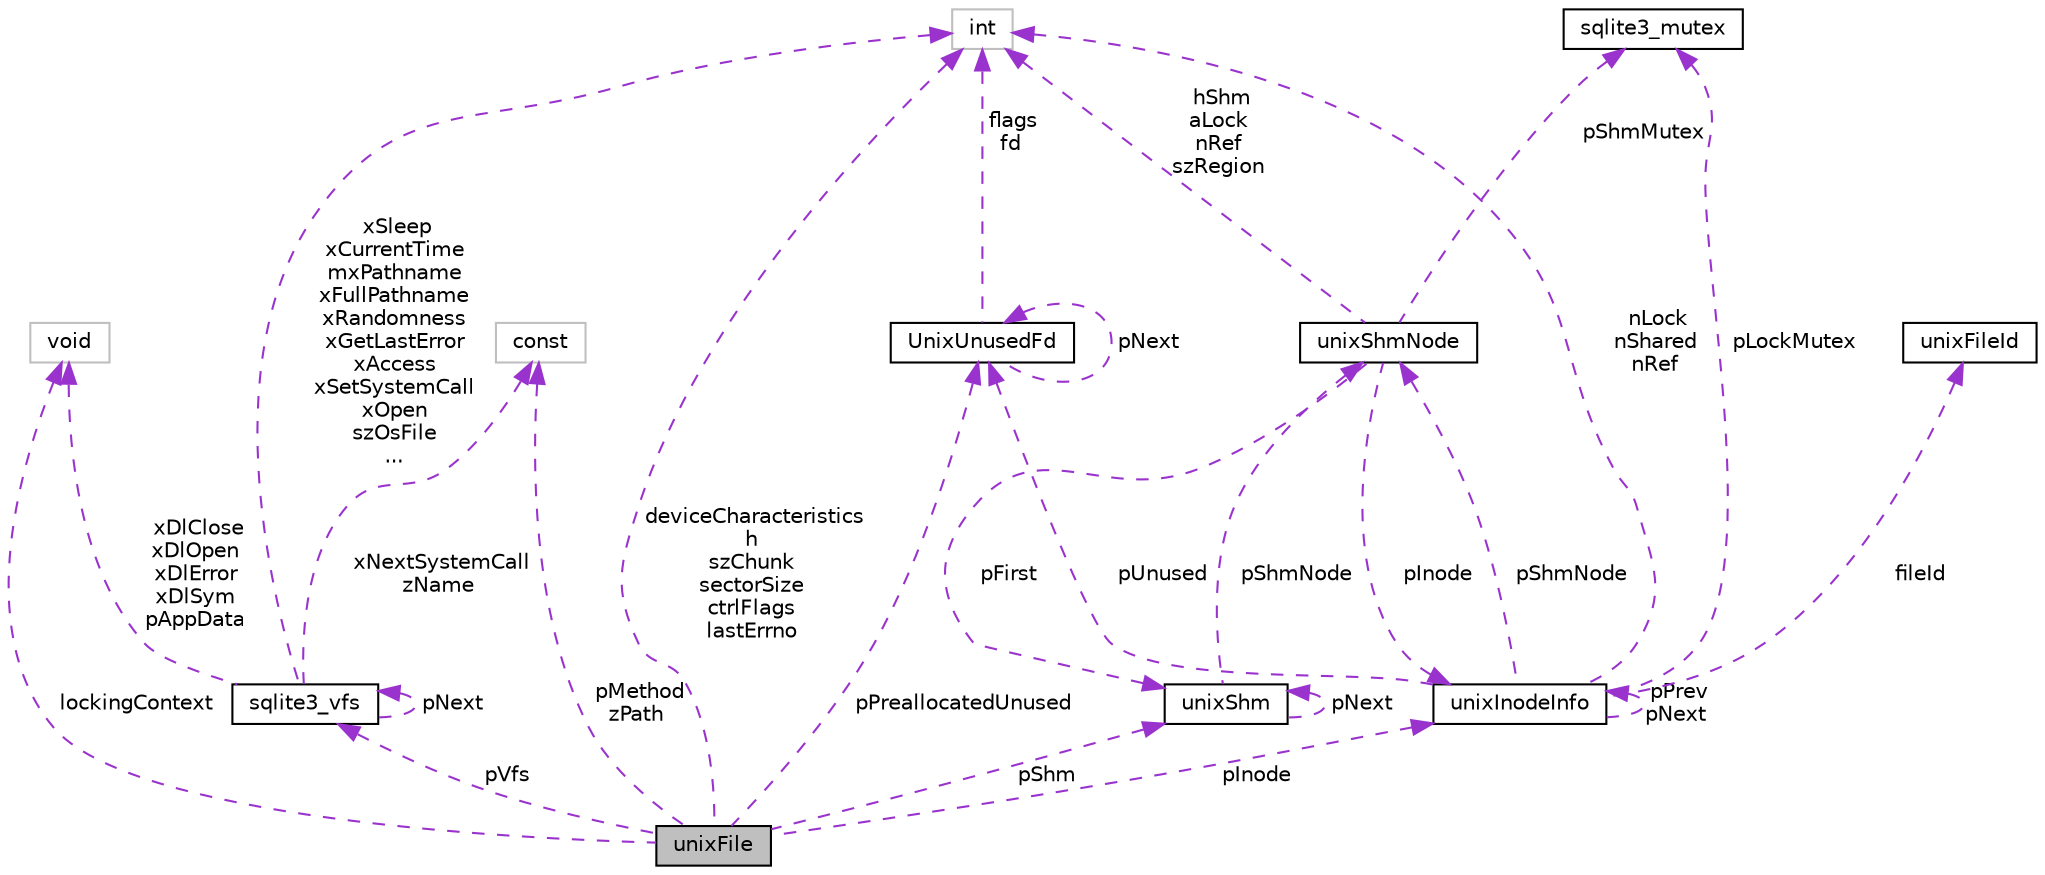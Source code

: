 digraph "unixFile"
{
 // LATEX_PDF_SIZE
  edge [fontname="Helvetica",fontsize="10",labelfontname="Helvetica",labelfontsize="10"];
  node [fontname="Helvetica",fontsize="10",shape=record];
  Node1 [label="unixFile",height=0.2,width=0.4,color="black", fillcolor="grey75", style="filled", fontcolor="black",tooltip=" "];
  Node2 -> Node1 [dir="back",color="darkorchid3",fontsize="10",style="dashed",label=" lockingContext" ,fontname="Helvetica"];
  Node2 [label="void",height=0.2,width=0.4,color="grey75", fillcolor="white", style="filled",tooltip=" "];
  Node3 -> Node1 [dir="back",color="darkorchid3",fontsize="10",style="dashed",label=" pVfs" ,fontname="Helvetica"];
  Node3 [label="sqlite3_vfs",height=0.2,width=0.4,color="black", fillcolor="white", style="filled",URL="$structsqlite3__vfs.html",tooltip=" "];
  Node2 -> Node3 [dir="back",color="darkorchid3",fontsize="10",style="dashed",label=" xDlClose\nxDlOpen\nxDlError\nxDlSym\npAppData" ,fontname="Helvetica"];
  Node3 -> Node3 [dir="back",color="darkorchid3",fontsize="10",style="dashed",label=" pNext" ,fontname="Helvetica"];
  Node4 -> Node3 [dir="back",color="darkorchid3",fontsize="10",style="dashed",label=" xSleep\nxCurrentTime\nmxPathname\nxFullPathname\nxRandomness\nxGetLastError\nxAccess\nxSetSystemCall\nxOpen\nszOsFile\n..." ,fontname="Helvetica"];
  Node4 [label="int",height=0.2,width=0.4,color="grey75", fillcolor="white", style="filled",tooltip=" "];
  Node5 -> Node3 [dir="back",color="darkorchid3",fontsize="10",style="dashed",label=" xNextSystemCall\nzName" ,fontname="Helvetica"];
  Node5 [label="const",height=0.2,width=0.4,color="grey75", fillcolor="white", style="filled",tooltip=" "];
  Node6 -> Node1 [dir="back",color="darkorchid3",fontsize="10",style="dashed",label=" pShm" ,fontname="Helvetica"];
  Node6 [label="unixShm",height=0.2,width=0.4,color="black", fillcolor="white", style="filled",URL="$structunixShm.html",tooltip=" "];
  Node6 -> Node6 [dir="back",color="darkorchid3",fontsize="10",style="dashed",label=" pNext" ,fontname="Helvetica"];
  Node7 -> Node6 [dir="back",color="darkorchid3",fontsize="10",style="dashed",label=" pShmNode" ,fontname="Helvetica"];
  Node7 [label="unixShmNode",height=0.2,width=0.4,color="black", fillcolor="white", style="filled",URL="$structunixShmNode.html",tooltip=" "];
  Node8 -> Node7 [dir="back",color="darkorchid3",fontsize="10",style="dashed",label=" pShmMutex" ,fontname="Helvetica"];
  Node8 [label="sqlite3_mutex",height=0.2,width=0.4,color="black", fillcolor="white", style="filled",URL="$structsqlite3__mutex.html",tooltip=" "];
  Node6 -> Node7 [dir="back",color="darkorchid3",fontsize="10",style="dashed",label=" pFirst" ,fontname="Helvetica"];
  Node4 -> Node7 [dir="back",color="darkorchid3",fontsize="10",style="dashed",label=" hShm\naLock\nnRef\nszRegion" ,fontname="Helvetica"];
  Node9 -> Node7 [dir="back",color="darkorchid3",fontsize="10",style="dashed",label=" pInode" ,fontname="Helvetica"];
  Node9 [label="unixInodeInfo",height=0.2,width=0.4,color="black", fillcolor="white", style="filled",URL="$structunixInodeInfo.html",tooltip=" "];
  Node8 -> Node9 [dir="back",color="darkorchid3",fontsize="10",style="dashed",label=" pLockMutex" ,fontname="Helvetica"];
  Node4 -> Node9 [dir="back",color="darkorchid3",fontsize="10",style="dashed",label=" nLock\nnShared\nnRef" ,fontname="Helvetica"];
  Node10 -> Node9 [dir="back",color="darkorchid3",fontsize="10",style="dashed",label=" pUnused" ,fontname="Helvetica"];
  Node10 [label="UnixUnusedFd",height=0.2,width=0.4,color="black", fillcolor="white", style="filled",URL="$structUnixUnusedFd.html",tooltip=" "];
  Node4 -> Node10 [dir="back",color="darkorchid3",fontsize="10",style="dashed",label=" flags\nfd" ,fontname="Helvetica"];
  Node10 -> Node10 [dir="back",color="darkorchid3",fontsize="10",style="dashed",label=" pNext" ,fontname="Helvetica"];
  Node9 -> Node9 [dir="back",color="darkorchid3",fontsize="10",style="dashed",label=" pPrev\npNext" ,fontname="Helvetica"];
  Node11 -> Node9 [dir="back",color="darkorchid3",fontsize="10",style="dashed",label=" fileId" ,fontname="Helvetica"];
  Node11 [label="unixFileId",height=0.2,width=0.4,color="black", fillcolor="white", style="filled",URL="$structunixFileId.html",tooltip=" "];
  Node7 -> Node9 [dir="back",color="darkorchid3",fontsize="10",style="dashed",label=" pShmNode" ,fontname="Helvetica"];
  Node4 -> Node1 [dir="back",color="darkorchid3",fontsize="10",style="dashed",label=" deviceCharacteristics\nh\nszChunk\nsectorSize\nctrlFlags\nlastErrno" ,fontname="Helvetica"];
  Node10 -> Node1 [dir="back",color="darkorchid3",fontsize="10",style="dashed",label=" pPreallocatedUnused" ,fontname="Helvetica"];
  Node9 -> Node1 [dir="back",color="darkorchid3",fontsize="10",style="dashed",label=" pInode" ,fontname="Helvetica"];
  Node5 -> Node1 [dir="back",color="darkorchid3",fontsize="10",style="dashed",label=" pMethod\nzPath" ,fontname="Helvetica"];
}
